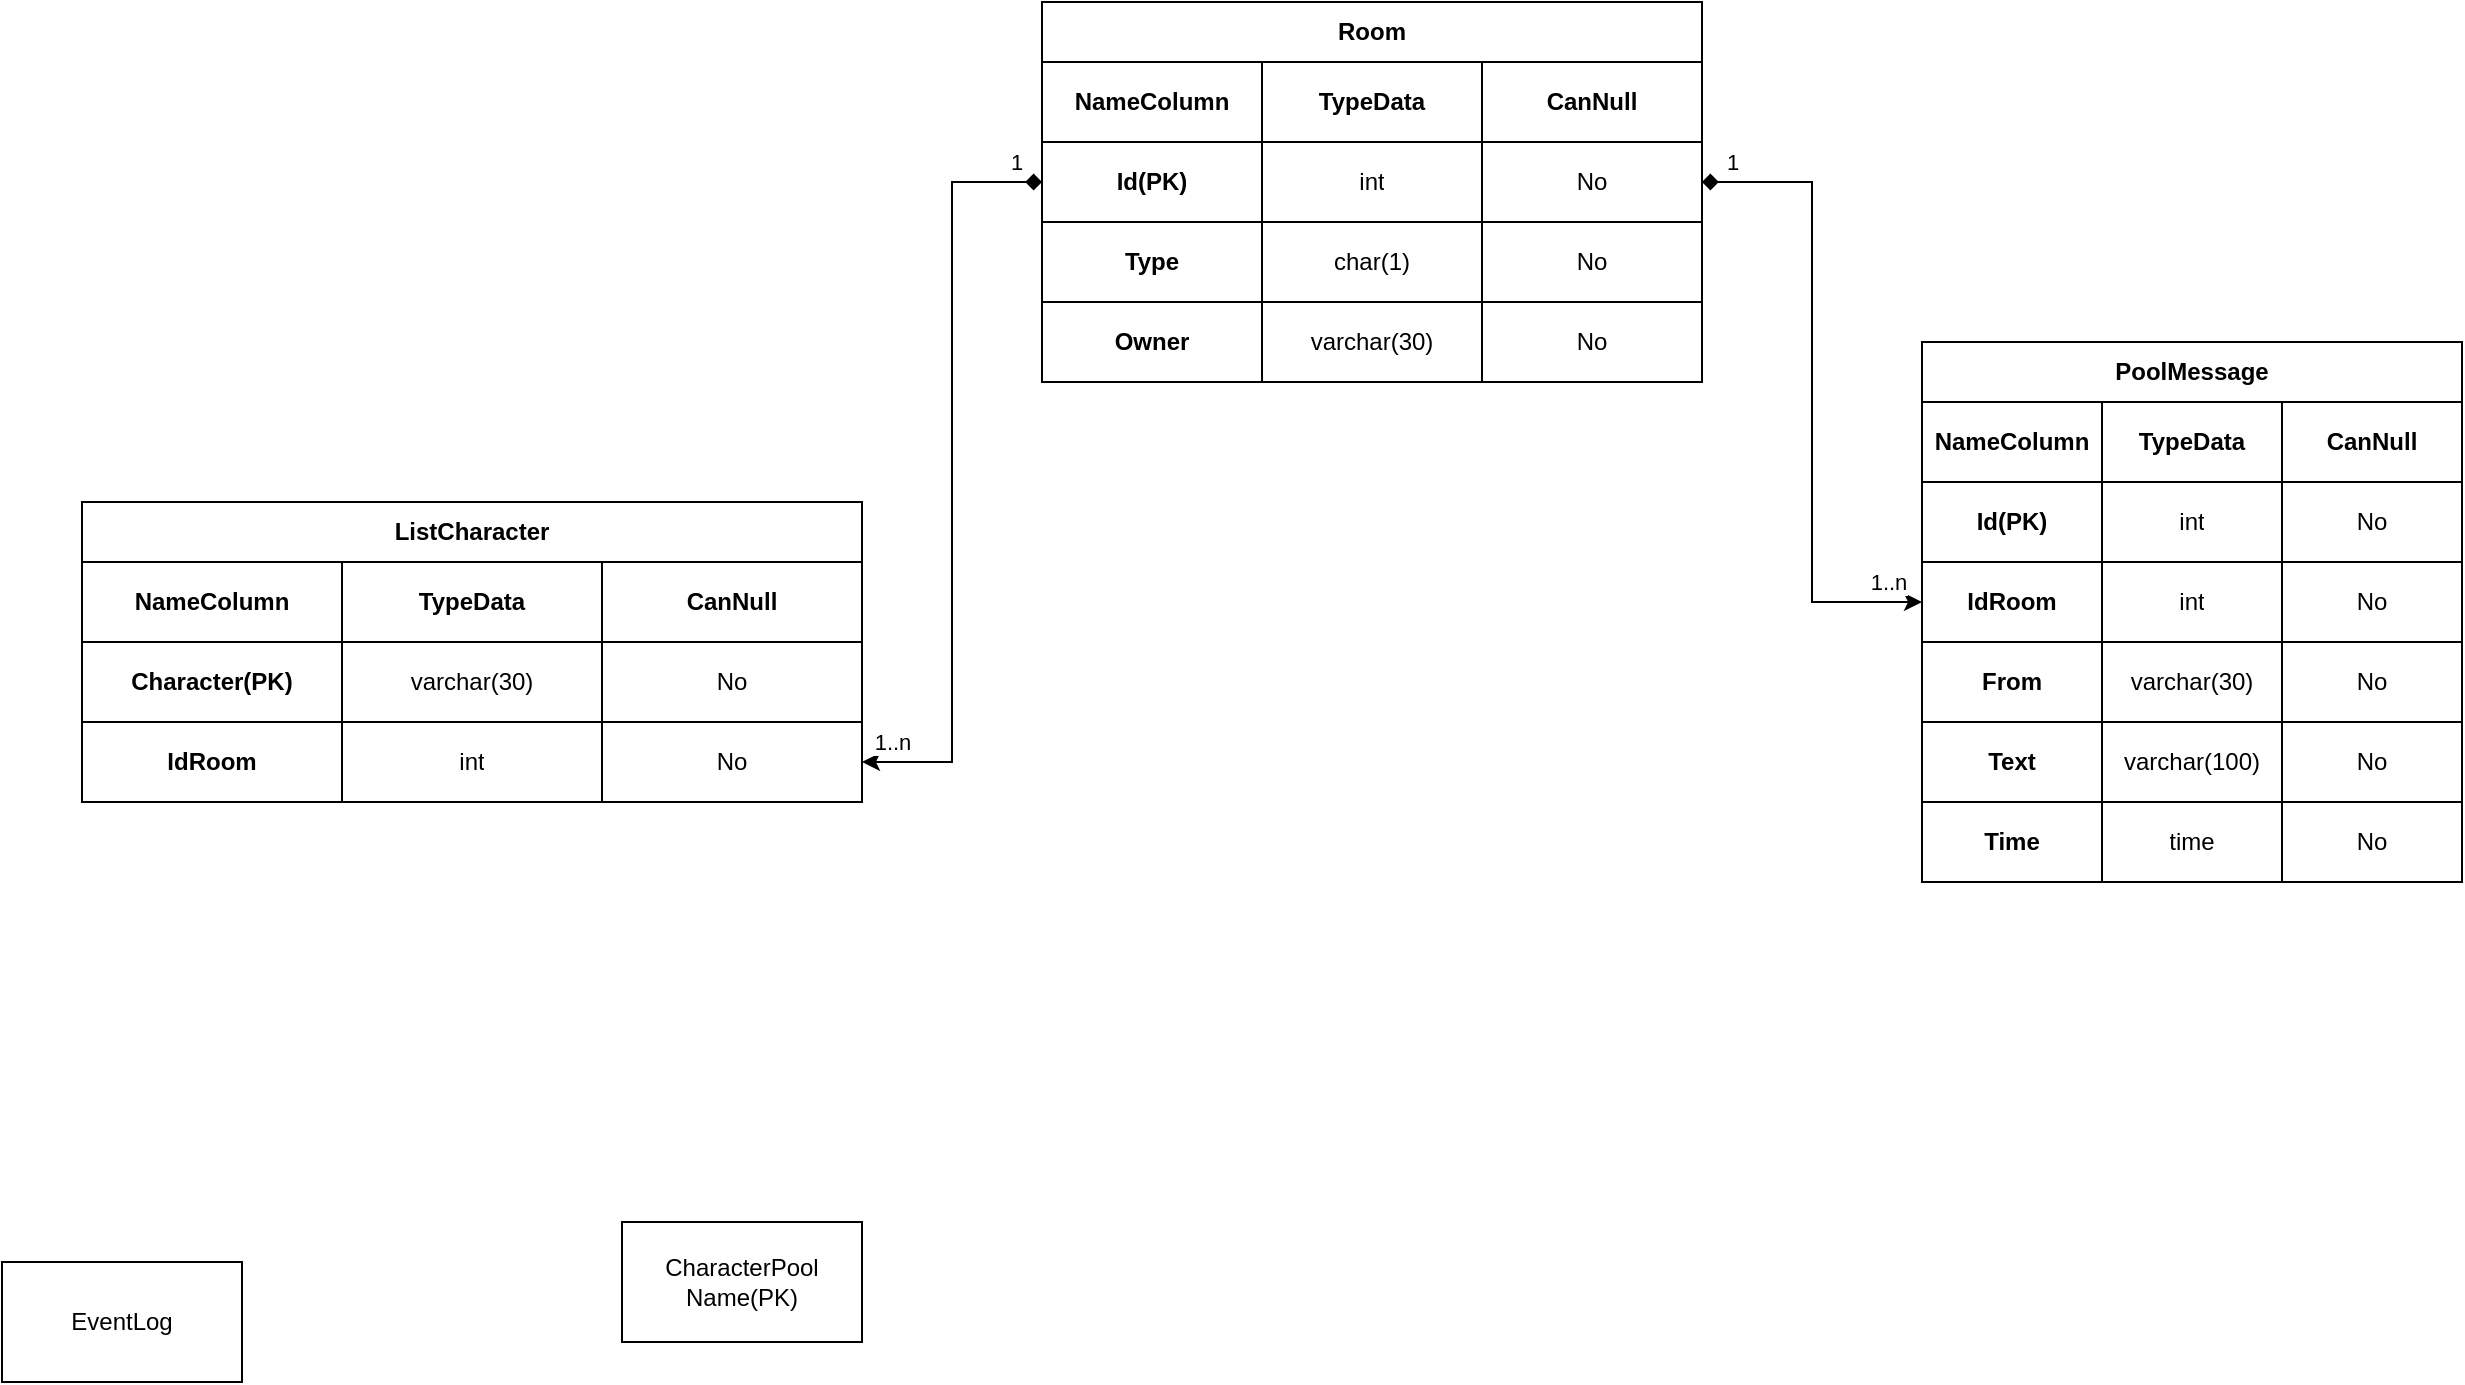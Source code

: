 <mxfile version="13.7.9" type="device"><diagram id="tyNoCBiTAqUXlUK9JIm7" name="Page-1"><mxGraphModel dx="2512" dy="832" grid="1" gridSize="10" guides="1" tooltips="1" connect="1" arrows="1" fold="1" page="1" pageScale="1" pageWidth="850" pageHeight="1100" math="0" shadow="0"><root><mxCell id="0"/><mxCell id="1" parent="0"/><mxCell id="cmOzAsxqptFj-p7Q-zGn-1" value="Room" style="shape=table;html=1;whiteSpace=wrap;startSize=30;container=1;collapsible=0;childLayout=tableLayout;fontStyle=1;align=center;" parent="1" vertex="1"><mxGeometry x="500" y="50" width="330" height="190" as="geometry"/></mxCell><mxCell id="cmOzAsxqptFj-p7Q-zGn-64" style="shape=partialRectangle;html=1;whiteSpace=wrap;collapsible=0;dropTarget=0;pointerEvents=0;fillColor=none;top=0;left=0;bottom=0;right=0;points=[[0,0.5],[1,0.5]];portConstraint=eastwest;" parent="cmOzAsxqptFj-p7Q-zGn-1" vertex="1"><mxGeometry y="30" width="330" height="40" as="geometry"/></mxCell><mxCell id="cmOzAsxqptFj-p7Q-zGn-65" value="&lt;b&gt;NameColumn&lt;/b&gt;" style="shape=partialRectangle;html=1;whiteSpace=wrap;connectable=0;fillColor=none;top=0;left=0;bottom=0;right=0;overflow=hidden;" parent="cmOzAsxqptFj-p7Q-zGn-64" vertex="1"><mxGeometry width="110" height="40" as="geometry"/></mxCell><mxCell id="cmOzAsxqptFj-p7Q-zGn-71" value="&lt;b&gt;TypeData&lt;/b&gt;" style="shape=partialRectangle;html=1;whiteSpace=wrap;connectable=0;fillColor=none;top=0;left=0;bottom=0;right=0;overflow=hidden;" parent="cmOzAsxqptFj-p7Q-zGn-64" vertex="1"><mxGeometry x="110" width="110" height="40" as="geometry"/></mxCell><mxCell id="cmOzAsxqptFj-p7Q-zGn-74" value="&lt;b&gt;CanNull&lt;/b&gt;" style="shape=partialRectangle;html=1;whiteSpace=wrap;connectable=0;fillColor=none;top=0;left=0;bottom=0;right=0;overflow=hidden;" parent="cmOzAsxqptFj-p7Q-zGn-64" vertex="1"><mxGeometry x="220" width="110" height="40" as="geometry"/></mxCell><mxCell id="cmOzAsxqptFj-p7Q-zGn-2" value="" style="shape=partialRectangle;html=1;whiteSpace=wrap;collapsible=0;dropTarget=0;pointerEvents=0;fillColor=none;top=0;left=0;bottom=0;right=0;points=[[0,0.5],[1,0.5]];portConstraint=eastwest;" parent="cmOzAsxqptFj-p7Q-zGn-1" vertex="1"><mxGeometry y="70" width="330" height="40" as="geometry"/></mxCell><mxCell id="cmOzAsxqptFj-p7Q-zGn-3" value="&lt;b&gt;Id(PK)&lt;/b&gt;" style="shape=partialRectangle;html=1;whiteSpace=wrap;connectable=0;fillColor=none;top=0;left=0;bottom=0;right=0;overflow=hidden;" parent="cmOzAsxqptFj-p7Q-zGn-2" vertex="1"><mxGeometry width="110" height="40" as="geometry"/></mxCell><mxCell id="cmOzAsxqptFj-p7Q-zGn-72" value="int" style="shape=partialRectangle;html=1;whiteSpace=wrap;connectable=0;fillColor=none;top=0;left=0;bottom=0;right=0;overflow=hidden;" parent="cmOzAsxqptFj-p7Q-zGn-2" vertex="1"><mxGeometry x="110" width="110" height="40" as="geometry"/></mxCell><mxCell id="cmOzAsxqptFj-p7Q-zGn-75" value="No" style="shape=partialRectangle;html=1;whiteSpace=wrap;connectable=0;fillColor=none;top=0;left=0;bottom=0;right=0;overflow=hidden;" parent="cmOzAsxqptFj-p7Q-zGn-2" vertex="1"><mxGeometry x="220" width="110" height="40" as="geometry"/></mxCell><mxCell id="cmOzAsxqptFj-p7Q-zGn-6" value="" style="shape=partialRectangle;html=1;whiteSpace=wrap;collapsible=0;dropTarget=0;pointerEvents=0;fillColor=none;top=0;left=0;bottom=0;right=0;points=[[0,0.5],[1,0.5]];portConstraint=eastwest;" parent="cmOzAsxqptFj-p7Q-zGn-1" vertex="1"><mxGeometry y="110" width="330" height="40" as="geometry"/></mxCell><mxCell id="cmOzAsxqptFj-p7Q-zGn-7" value="&lt;b&gt;Type&lt;/b&gt;" style="shape=partialRectangle;html=1;whiteSpace=wrap;connectable=0;fillColor=none;top=0;left=0;bottom=0;right=0;overflow=hidden;" parent="cmOzAsxqptFj-p7Q-zGn-6" vertex="1"><mxGeometry width="110" height="40" as="geometry"/></mxCell><mxCell id="cmOzAsxqptFj-p7Q-zGn-73" value="char(1)" style="shape=partialRectangle;html=1;whiteSpace=wrap;connectable=0;fillColor=none;top=0;left=0;bottom=0;right=0;overflow=hidden;" parent="cmOzAsxqptFj-p7Q-zGn-6" vertex="1"><mxGeometry x="110" width="110" height="40" as="geometry"/></mxCell><mxCell id="cmOzAsxqptFj-p7Q-zGn-76" value="No" style="shape=partialRectangle;html=1;whiteSpace=wrap;connectable=0;fillColor=none;top=0;left=0;bottom=0;right=0;overflow=hidden;" parent="cmOzAsxqptFj-p7Q-zGn-6" vertex="1"><mxGeometry x="220" width="110" height="40" as="geometry"/></mxCell><mxCell id="cmOzAsxqptFj-p7Q-zGn-89" style="shape=partialRectangle;html=1;whiteSpace=wrap;collapsible=0;dropTarget=0;pointerEvents=0;fillColor=none;top=0;left=0;bottom=0;right=0;points=[[0,0.5],[1,0.5]];portConstraint=eastwest;" parent="cmOzAsxqptFj-p7Q-zGn-1" vertex="1"><mxGeometry y="150" width="330" height="40" as="geometry"/></mxCell><mxCell id="cmOzAsxqptFj-p7Q-zGn-90" value="&lt;b&gt;Owner&lt;/b&gt;" style="shape=partialRectangle;html=1;whiteSpace=wrap;connectable=0;fillColor=none;top=0;left=0;bottom=0;right=0;overflow=hidden;" parent="cmOzAsxqptFj-p7Q-zGn-89" vertex="1"><mxGeometry width="110" height="40" as="geometry"/></mxCell><mxCell id="cmOzAsxqptFj-p7Q-zGn-91" value="varchar(30)" style="shape=partialRectangle;html=1;whiteSpace=wrap;connectable=0;fillColor=none;top=0;left=0;bottom=0;right=0;overflow=hidden;" parent="cmOzAsxqptFj-p7Q-zGn-89" vertex="1"><mxGeometry x="110" width="110" height="40" as="geometry"/></mxCell><mxCell id="cmOzAsxqptFj-p7Q-zGn-92" value="No" style="shape=partialRectangle;html=1;whiteSpace=wrap;connectable=0;fillColor=none;top=0;left=0;bottom=0;right=0;overflow=hidden;" parent="cmOzAsxqptFj-p7Q-zGn-89" vertex="1"><mxGeometry x="220" width="110" height="40" as="geometry"/></mxCell><mxCell id="cmOzAsxqptFj-p7Q-zGn-27" value="PoolMessage" style="shape=table;html=1;whiteSpace=wrap;startSize=30;container=1;collapsible=0;childLayout=tableLayout;fontStyle=1;align=center;" parent="1" vertex="1"><mxGeometry x="940" y="220" width="270" height="270" as="geometry"/></mxCell><mxCell id="cmOzAsxqptFj-p7Q-zGn-66" style="shape=partialRectangle;html=1;whiteSpace=wrap;collapsible=0;dropTarget=0;pointerEvents=0;fillColor=none;top=0;left=0;bottom=0;right=0;points=[[0,0.5],[1,0.5]];portConstraint=eastwest;" parent="cmOzAsxqptFj-p7Q-zGn-27" vertex="1"><mxGeometry y="30" width="270" height="40" as="geometry"/></mxCell><mxCell id="cmOzAsxqptFj-p7Q-zGn-67" value="&lt;b&gt;NameColumn&lt;/b&gt;" style="shape=partialRectangle;html=1;whiteSpace=wrap;connectable=0;fillColor=none;top=0;left=0;bottom=0;right=0;overflow=hidden;" parent="cmOzAsxqptFj-p7Q-zGn-66" vertex="1"><mxGeometry width="90" height="40" as="geometry"/></mxCell><mxCell id="cmOzAsxqptFj-p7Q-zGn-77" value="&lt;b&gt;TypeData&lt;/b&gt;" style="shape=partialRectangle;html=1;whiteSpace=wrap;connectable=0;fillColor=none;top=0;left=0;bottom=0;right=0;overflow=hidden;" parent="cmOzAsxqptFj-p7Q-zGn-66" vertex="1"><mxGeometry x="90" width="90" height="40" as="geometry"/></mxCell><mxCell id="cmOzAsxqptFj-p7Q-zGn-83" value="&lt;b&gt;CanNull&lt;/b&gt;" style="shape=partialRectangle;html=1;whiteSpace=wrap;connectable=0;fillColor=none;top=0;left=0;bottom=0;right=0;overflow=hidden;" parent="cmOzAsxqptFj-p7Q-zGn-66" vertex="1"><mxGeometry x="180" width="90" height="40" as="geometry"/></mxCell><mxCell id="cmOzAsxqptFj-p7Q-zGn-28" value="" style="shape=partialRectangle;html=1;whiteSpace=wrap;collapsible=0;dropTarget=0;pointerEvents=0;fillColor=none;top=0;left=0;bottom=0;right=0;points=[[0,0.5],[1,0.5]];portConstraint=eastwest;" parent="cmOzAsxqptFj-p7Q-zGn-27" vertex="1"><mxGeometry y="70" width="270" height="40" as="geometry"/></mxCell><mxCell id="cmOzAsxqptFj-p7Q-zGn-43" value="&lt;b&gt;Id(PK)&lt;/b&gt;" style="shape=partialRectangle;html=1;whiteSpace=wrap;connectable=0;fillColor=none;top=0;left=0;bottom=0;right=0;overflow=hidden;" parent="cmOzAsxqptFj-p7Q-zGn-28" vertex="1"><mxGeometry width="90" height="40" as="geometry"/></mxCell><mxCell id="cmOzAsxqptFj-p7Q-zGn-78" value="int" style="shape=partialRectangle;html=1;whiteSpace=wrap;connectable=0;fillColor=none;top=0;left=0;bottom=0;right=0;overflow=hidden;" parent="cmOzAsxqptFj-p7Q-zGn-28" vertex="1"><mxGeometry x="90" width="90" height="40" as="geometry"/></mxCell><mxCell id="cmOzAsxqptFj-p7Q-zGn-84" value="No" style="shape=partialRectangle;html=1;whiteSpace=wrap;connectable=0;fillColor=none;top=0;left=0;bottom=0;right=0;overflow=hidden;" parent="cmOzAsxqptFj-p7Q-zGn-28" vertex="1"><mxGeometry x="180" width="90" height="40" as="geometry"/></mxCell><mxCell id="cmOzAsxqptFj-p7Q-zGn-32" value="" style="shape=partialRectangle;html=1;whiteSpace=wrap;collapsible=0;dropTarget=0;pointerEvents=0;fillColor=none;top=0;left=0;bottom=0;right=0;points=[[0,0.5],[1,0.5]];portConstraint=eastwest;" parent="cmOzAsxqptFj-p7Q-zGn-27" vertex="1"><mxGeometry y="110" width="270" height="40" as="geometry"/></mxCell><mxCell id="cmOzAsxqptFj-p7Q-zGn-44" value="&lt;b&gt;IdRoom&lt;/b&gt;" style="shape=partialRectangle;html=1;whiteSpace=wrap;connectable=0;fillColor=none;top=0;left=0;bottom=0;right=0;overflow=hidden;" parent="cmOzAsxqptFj-p7Q-zGn-32" vertex="1"><mxGeometry width="90" height="40" as="geometry"/></mxCell><mxCell id="cmOzAsxqptFj-p7Q-zGn-79" value="int" style="shape=partialRectangle;html=1;whiteSpace=wrap;connectable=0;fillColor=none;top=0;left=0;bottom=0;right=0;overflow=hidden;" parent="cmOzAsxqptFj-p7Q-zGn-32" vertex="1"><mxGeometry x="90" width="90" height="40" as="geometry"/></mxCell><mxCell id="cmOzAsxqptFj-p7Q-zGn-85" value="No" style="shape=partialRectangle;html=1;whiteSpace=wrap;connectable=0;fillColor=none;top=0;left=0;bottom=0;right=0;overflow=hidden;" parent="cmOzAsxqptFj-p7Q-zGn-32" vertex="1"><mxGeometry x="180" width="90" height="40" as="geometry"/></mxCell><mxCell id="cmOzAsxqptFj-p7Q-zGn-36" value="" style="shape=partialRectangle;html=1;whiteSpace=wrap;collapsible=0;dropTarget=0;pointerEvents=0;fillColor=none;top=0;left=0;bottom=0;right=0;points=[[0,0.5],[1,0.5]];portConstraint=eastwest;" parent="cmOzAsxqptFj-p7Q-zGn-27" vertex="1"><mxGeometry y="150" width="270" height="40" as="geometry"/></mxCell><mxCell id="cmOzAsxqptFj-p7Q-zGn-45" value="&lt;b&gt;From&lt;/b&gt;" style="shape=partialRectangle;html=1;whiteSpace=wrap;connectable=0;fillColor=none;top=0;left=0;bottom=0;right=0;overflow=hidden;" parent="cmOzAsxqptFj-p7Q-zGn-36" vertex="1"><mxGeometry width="90" height="40" as="geometry"/></mxCell><mxCell id="cmOzAsxqptFj-p7Q-zGn-80" value="varchar(30)" style="shape=partialRectangle;html=1;whiteSpace=wrap;connectable=0;fillColor=none;top=0;left=0;bottom=0;right=0;overflow=hidden;" parent="cmOzAsxqptFj-p7Q-zGn-36" vertex="1"><mxGeometry x="90" width="90" height="40" as="geometry"/></mxCell><mxCell id="cmOzAsxqptFj-p7Q-zGn-86" value="No" style="shape=partialRectangle;html=1;whiteSpace=wrap;connectable=0;fillColor=none;top=0;left=0;bottom=0;right=0;overflow=hidden;" parent="cmOzAsxqptFj-p7Q-zGn-36" vertex="1"><mxGeometry x="180" width="90" height="40" as="geometry"/></mxCell><mxCell id="cmOzAsxqptFj-p7Q-zGn-50" style="shape=partialRectangle;html=1;whiteSpace=wrap;collapsible=0;dropTarget=0;pointerEvents=0;fillColor=none;top=0;left=0;bottom=0;right=0;points=[[0,0.5],[1,0.5]];portConstraint=eastwest;" parent="cmOzAsxqptFj-p7Q-zGn-27" vertex="1"><mxGeometry y="190" width="270" height="40" as="geometry"/></mxCell><mxCell id="cmOzAsxqptFj-p7Q-zGn-51" value="&lt;b&gt;Text&lt;/b&gt;" style="shape=partialRectangle;html=1;whiteSpace=wrap;connectable=0;fillColor=none;top=0;left=0;bottom=0;right=0;overflow=hidden;" parent="cmOzAsxqptFj-p7Q-zGn-50" vertex="1"><mxGeometry width="90" height="40" as="geometry"/></mxCell><mxCell id="cmOzAsxqptFj-p7Q-zGn-81" value="varchar(100)" style="shape=partialRectangle;html=1;whiteSpace=wrap;connectable=0;fillColor=none;top=0;left=0;bottom=0;right=0;overflow=hidden;" parent="cmOzAsxqptFj-p7Q-zGn-50" vertex="1"><mxGeometry x="90" width="90" height="40" as="geometry"/></mxCell><mxCell id="cmOzAsxqptFj-p7Q-zGn-87" value="No" style="shape=partialRectangle;html=1;whiteSpace=wrap;connectable=0;fillColor=none;top=0;left=0;bottom=0;right=0;overflow=hidden;" parent="cmOzAsxqptFj-p7Q-zGn-50" vertex="1"><mxGeometry x="180" width="90" height="40" as="geometry"/></mxCell><mxCell id="cmOzAsxqptFj-p7Q-zGn-54" style="shape=partialRectangle;html=1;whiteSpace=wrap;collapsible=0;dropTarget=0;pointerEvents=0;fillColor=none;top=0;left=0;bottom=0;right=0;points=[[0,0.5],[1,0.5]];portConstraint=eastwest;" parent="cmOzAsxqptFj-p7Q-zGn-27" vertex="1"><mxGeometry y="230" width="270" height="40" as="geometry"/></mxCell><mxCell id="cmOzAsxqptFj-p7Q-zGn-55" value="&lt;b&gt;Time&lt;/b&gt;" style="shape=partialRectangle;html=1;whiteSpace=wrap;connectable=0;fillColor=none;top=0;left=0;bottom=0;right=0;overflow=hidden;" parent="cmOzAsxqptFj-p7Q-zGn-54" vertex="1"><mxGeometry width="90" height="40" as="geometry"/></mxCell><mxCell id="cmOzAsxqptFj-p7Q-zGn-82" value="time" style="shape=partialRectangle;html=1;whiteSpace=wrap;connectable=0;fillColor=none;top=0;left=0;bottom=0;right=0;overflow=hidden;" parent="cmOzAsxqptFj-p7Q-zGn-54" vertex="1"><mxGeometry x="90" width="90" height="40" as="geometry"/></mxCell><mxCell id="cmOzAsxqptFj-p7Q-zGn-88" value="No" style="shape=partialRectangle;html=1;whiteSpace=wrap;connectable=0;fillColor=none;top=0;left=0;bottom=0;right=0;overflow=hidden;" parent="cmOzAsxqptFj-p7Q-zGn-54" vertex="1"><mxGeometry x="180" width="90" height="40" as="geometry"/></mxCell><mxCell id="cmOzAsxqptFj-p7Q-zGn-14" value="ListCharacter" style="shape=table;html=1;whiteSpace=wrap;startSize=30;container=1;collapsible=0;childLayout=tableLayout;fontStyle=1;align=center;" parent="1" vertex="1"><mxGeometry x="20" y="300" width="390" height="150" as="geometry"/></mxCell><mxCell id="cmOzAsxqptFj-p7Q-zGn-61" style="shape=partialRectangle;html=1;whiteSpace=wrap;collapsible=0;dropTarget=0;pointerEvents=0;fillColor=none;top=0;left=0;bottom=0;right=0;points=[[0,0.5],[1,0.5]];portConstraint=eastwest;" parent="cmOzAsxqptFj-p7Q-zGn-14" vertex="1"><mxGeometry y="30" width="390" height="40" as="geometry"/></mxCell><mxCell id="cmOzAsxqptFj-p7Q-zGn-62" value="&lt;b&gt;NameColumn&lt;/b&gt;" style="shape=partialRectangle;html=1;whiteSpace=wrap;connectable=0;fillColor=none;top=0;left=0;bottom=0;right=0;overflow=hidden;" parent="cmOzAsxqptFj-p7Q-zGn-61" vertex="1"><mxGeometry width="130" height="40" as="geometry"/></mxCell><mxCell id="cmOzAsxqptFj-p7Q-zGn-63" value="&lt;b&gt;TypeData&lt;/b&gt;" style="shape=partialRectangle;html=1;whiteSpace=wrap;connectable=0;fillColor=none;top=0;left=0;bottom=0;right=0;overflow=hidden;" parent="cmOzAsxqptFj-p7Q-zGn-61" vertex="1"><mxGeometry x="130" width="130" height="40" as="geometry"/></mxCell><mxCell id="cmOzAsxqptFj-p7Q-zGn-68" value="&lt;b&gt;CanNull&lt;/b&gt;" style="shape=partialRectangle;html=1;whiteSpace=wrap;connectable=0;fillColor=none;top=0;left=0;bottom=0;right=0;overflow=hidden;" parent="cmOzAsxqptFj-p7Q-zGn-61" vertex="1"><mxGeometry x="260" width="130" height="40" as="geometry"/></mxCell><mxCell id="cmOzAsxqptFj-p7Q-zGn-15" value="" style="shape=partialRectangle;html=1;whiteSpace=wrap;collapsible=0;dropTarget=0;pointerEvents=0;fillColor=none;top=0;left=0;bottom=0;right=0;points=[[0,0.5],[1,0.5]];portConstraint=eastwest;" parent="cmOzAsxqptFj-p7Q-zGn-14" vertex="1"><mxGeometry y="70" width="390" height="40" as="geometry"/></mxCell><mxCell id="cmOzAsxqptFj-p7Q-zGn-16" value="&lt;b&gt;Character(PK)&lt;/b&gt;" style="shape=partialRectangle;html=1;whiteSpace=wrap;connectable=0;fillColor=none;top=0;left=0;bottom=0;right=0;overflow=hidden;" parent="cmOzAsxqptFj-p7Q-zGn-15" vertex="1"><mxGeometry width="130" height="40" as="geometry"/></mxCell><mxCell id="cmOzAsxqptFj-p7Q-zGn-59" value="varchar(30)" style="shape=partialRectangle;html=1;whiteSpace=wrap;connectable=0;fillColor=none;top=0;left=0;bottom=0;right=0;overflow=hidden;" parent="cmOzAsxqptFj-p7Q-zGn-15" vertex="1"><mxGeometry x="130" width="130" height="40" as="geometry"/></mxCell><mxCell id="cmOzAsxqptFj-p7Q-zGn-69" value="No" style="shape=partialRectangle;html=1;whiteSpace=wrap;connectable=0;fillColor=none;top=0;left=0;bottom=0;right=0;overflow=hidden;" parent="cmOzAsxqptFj-p7Q-zGn-15" vertex="1"><mxGeometry x="260" width="130" height="40" as="geometry"/></mxCell><mxCell id="cmOzAsxqptFj-p7Q-zGn-19" value="" style="shape=partialRectangle;html=1;whiteSpace=wrap;collapsible=0;dropTarget=0;pointerEvents=0;fillColor=none;top=0;left=0;bottom=0;right=0;points=[[0,0.5],[1,0.5]];portConstraint=eastwest;" parent="cmOzAsxqptFj-p7Q-zGn-14" vertex="1"><mxGeometry y="110" width="390" height="40" as="geometry"/></mxCell><mxCell id="cmOzAsxqptFj-p7Q-zGn-20" value="&lt;b&gt;IdRoom&lt;/b&gt;" style="shape=partialRectangle;html=1;whiteSpace=wrap;connectable=0;fillColor=none;top=0;left=0;bottom=0;right=0;overflow=hidden;" parent="cmOzAsxqptFj-p7Q-zGn-19" vertex="1"><mxGeometry width="130" height="40" as="geometry"/></mxCell><mxCell id="cmOzAsxqptFj-p7Q-zGn-60" value="int" style="shape=partialRectangle;html=1;whiteSpace=wrap;connectable=0;fillColor=none;top=0;left=0;bottom=0;right=0;overflow=hidden;" parent="cmOzAsxqptFj-p7Q-zGn-19" vertex="1"><mxGeometry x="130" width="130" height="40" as="geometry"/></mxCell><mxCell id="cmOzAsxqptFj-p7Q-zGn-70" value="No" style="shape=partialRectangle;html=1;whiteSpace=wrap;connectable=0;fillColor=none;top=0;left=0;bottom=0;right=0;overflow=hidden;" parent="cmOzAsxqptFj-p7Q-zGn-19" vertex="1"><mxGeometry x="260" width="130" height="40" as="geometry"/></mxCell><mxCell id="cmOzAsxqptFj-p7Q-zGn-103" style="edgeStyle=orthogonalEdgeStyle;rounded=0;orthogonalLoop=1;jettySize=auto;html=1;exitX=0;exitY=0.5;exitDx=0;exitDy=0;entryX=1;entryY=0.5;entryDx=0;entryDy=0;startArrow=diamond;startFill=1;" parent="1" source="cmOzAsxqptFj-p7Q-zGn-2" target="cmOzAsxqptFj-p7Q-zGn-19" edge="1"><mxGeometry relative="1" as="geometry"/></mxCell><mxCell id="cmOzAsxqptFj-p7Q-zGn-104" value="1..n" style="edgeLabel;html=1;align=center;verticalAlign=middle;resizable=0;points=[];" parent="cmOzAsxqptFj-p7Q-zGn-103" vertex="1" connectable="0"><mxGeometry x="0.459" relative="1" as="geometry"><mxPoint x="-30" y="48" as="offset"/></mxGeometry></mxCell><mxCell id="cmOzAsxqptFj-p7Q-zGn-109" value="1" style="edgeLabel;html=1;align=center;verticalAlign=middle;resizable=0;points=[];" parent="cmOzAsxqptFj-p7Q-zGn-103" vertex="1" connectable="0"><mxGeometry x="-0.93" y="-1" relative="1" as="geometry"><mxPoint y="-9" as="offset"/></mxGeometry></mxCell><mxCell id="cmOzAsxqptFj-p7Q-zGn-110" style="edgeStyle=orthogonalEdgeStyle;rounded=0;orthogonalLoop=1;jettySize=auto;html=1;exitX=1;exitY=0.5;exitDx=0;exitDy=0;entryX=0;entryY=0.5;entryDx=0;entryDy=0;startArrow=diamond;startFill=1;" parent="1" source="cmOzAsxqptFj-p7Q-zGn-2" target="cmOzAsxqptFj-p7Q-zGn-32" edge="1"><mxGeometry relative="1" as="geometry"/></mxCell><mxCell id="cmOzAsxqptFj-p7Q-zGn-111" value="1" style="edgeLabel;html=1;align=center;verticalAlign=middle;resizable=0;points=[];" parent="cmOzAsxqptFj-p7Q-zGn-110" vertex="1" connectable="0"><mxGeometry x="-0.909" y="1" relative="1" as="geometry"><mxPoint y="-9" as="offset"/></mxGeometry></mxCell><mxCell id="cmOzAsxqptFj-p7Q-zGn-112" value="1..n" style="edgeLabel;html=1;align=center;verticalAlign=middle;resizable=0;points=[];" parent="cmOzAsxqptFj-p7Q-zGn-110" vertex="1" connectable="0"><mxGeometry x="0.891" y="-2" relative="1" as="geometry"><mxPoint y="-12" as="offset"/></mxGeometry></mxCell><mxCell id="ZJ3gwBvaCDz6-BkDOWik-1" value="EventLog" style="rounded=0;whiteSpace=wrap;html=1;" parent="1" vertex="1"><mxGeometry x="-20" y="680" width="120" height="60" as="geometry"/></mxCell><mxCell id="ZJ3gwBvaCDz6-BkDOWik-2" value="CharacterPool&lt;br&gt;Name(PK)" style="rounded=0;whiteSpace=wrap;html=1;" parent="1" vertex="1"><mxGeometry x="290" y="660" width="120" height="60" as="geometry"/></mxCell></root></mxGraphModel></diagram></mxfile>